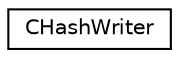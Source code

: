 digraph "Graphical Class Hierarchy"
{
 // LATEX_PDF_SIZE
  edge [fontname="Helvetica",fontsize="10",labelfontname="Helvetica",labelfontsize="10"];
  node [fontname="Helvetica",fontsize="10",shape=record];
  rankdir="LR";
  Node0 [label="CHashWriter",height=0.2,width=0.4,color="black", fillcolor="white", style="filled",URL="$class_c_hash_writer.html",tooltip=" "];
}
